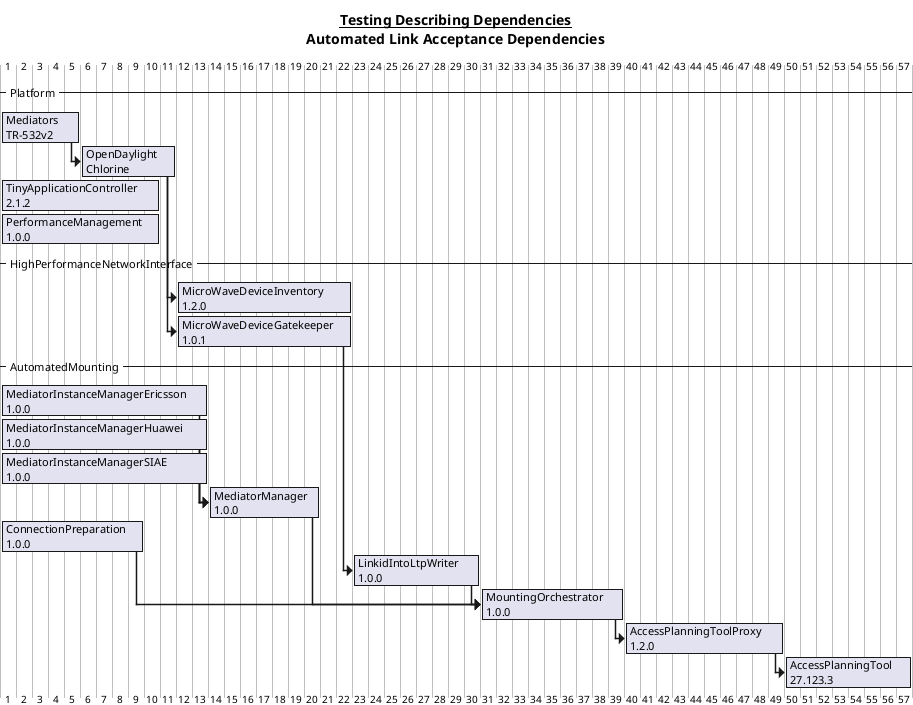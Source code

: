 @startgantt AutomatedLinkAcceptanceDependencies

title
<u>Testing Describing Dependencies</u>
Automated Link Acceptance Dependencies
end title

-- Platform --
[Mediators\nTR-532v2] as [Med] lasts 5 days
[OpenDaylight\nChlorine] as [ODL] lasts 6 days
  [ODL] starts with [Med]'s end
[TinyApplicationController\n2.1.2] lasts 10 days
[PerformanceManagement\n1.0.0] lasts 10 days

-- HighPerformanceNetworkInterface --
[MicroWaveDeviceInventory\n1.2.0] as [MWDI\n1.2.0] lasts 11 days
  [MWDI\n1.2.0] starts with [ODL]'s end

[MicroWaveDeviceGatekeeper\n1.0.1] as [MWDG\n1.0.1] lasts 11 days
  [MWDG\n1.0.1] starts with [ODL]'s end

-- AutomatedMounting --
[MediatorInstanceManagerEricsson\n1.0.0] as [MIME1.0.0] lasts 13 days
[MediatorInstanceManagerHuawei\n1.0.0] as [MIMH1.0.0] lasts 13 days
[MediatorInstanceManagerSIAE\n1.0.0] as [MIMS1.0.0] lasts 13 days
[MediatorManager\n1.0.0] as [MM1.0.0] lasts 7 days
  [MM1.0.0] starts with [MIME1.0.0]'s end
  [MM1.0.0] starts with [MIMH1.0.0]'s end
  [MM1.0.0] starts with [MIMS1.0.0]'s end

[ConnectionPreparation\n1.0.0] as [CP1.0.0] lasts 9 days


[LinkidIntoLtpWriter\n1.0.0] as [LILW1.0.0] lasts 8 days
  [LILW1.0.0] starts with [MWDG\n1.0.1]'s end

[MountingOrchestrator\n1.0.0] as [MO1.0.0] lasts 9 days
  [MO1.0.0] starts with [CP1.0.0]'s end
  [MO1.0.0] starts with [MM1.0.0]'s end
  [MO1.0.0] starts with [LILW1.0.0]'s end

[AccessPlanningToolProxy\n1.2.0] as [APTP1.2.0] lasts 10 days
  [APTP1.2.0] starts with [MO1.0.0]'s end

[AccessPlanningTool\n27.123.3] as [APT27.123.3] lasts 8 days
  [APT27.123.3] starts with [APTP1.2.0]'s end


@endgantt